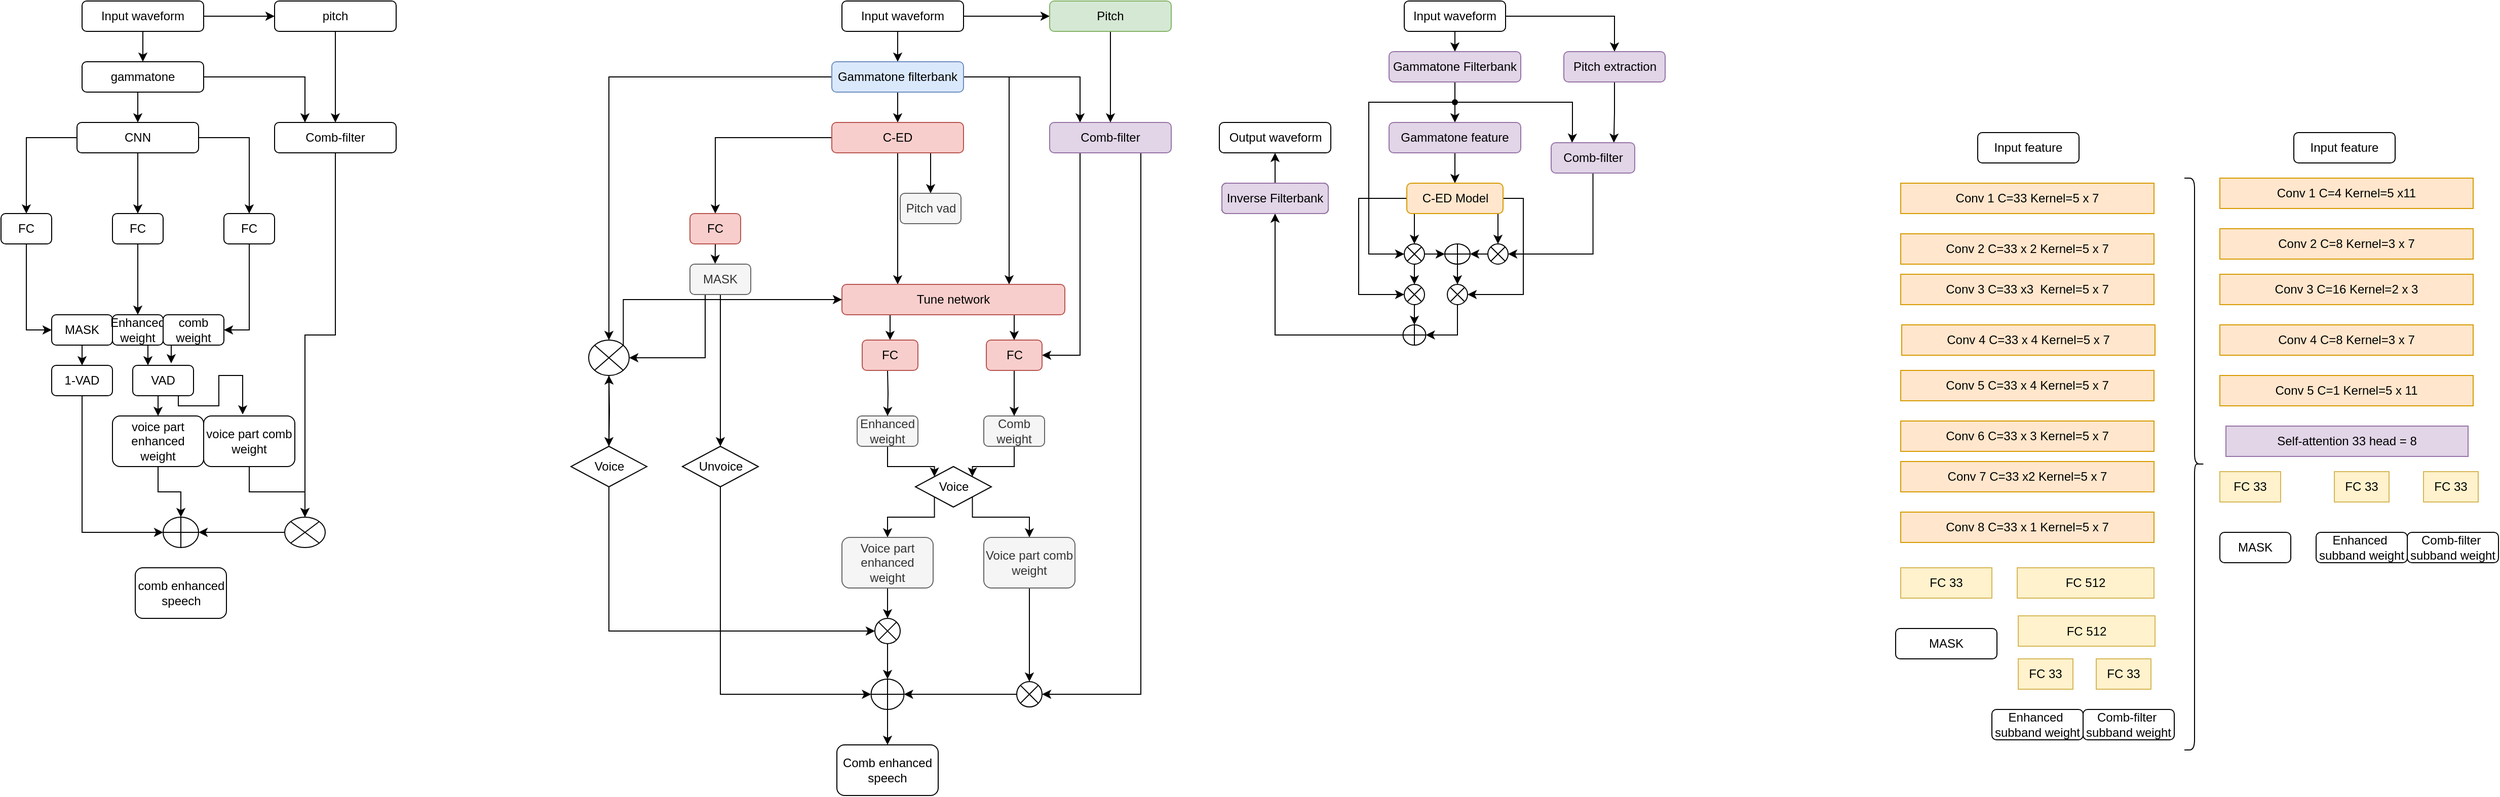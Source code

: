 <mxfile version="21.2.9" type="github">
  <diagram name="第 1 页" id="YcZ9tNFfG13hEdCVb2yW">
    <mxGraphModel dx="818" dy="453" grid="1" gridSize="10" guides="1" tooltips="1" connect="1" arrows="1" fold="1" page="1" pageScale="1" pageWidth="827" pageHeight="1169" math="0" shadow="0">
      <root>
        <mxCell id="0" />
        <mxCell id="1" parent="0" />
        <mxCell id="FWSWAdMn078WY9diQnAr-37" style="edgeStyle=orthogonalEdgeStyle;rounded=0;orthogonalLoop=1;jettySize=auto;html=1;exitX=1;exitY=0.5;exitDx=0;exitDy=0;entryX=0;entryY=0.5;entryDx=0;entryDy=0;" parent="1" source="FWSWAdMn078WY9diQnAr-39" target="FWSWAdMn078WY9diQnAr-50" edge="1">
          <mxGeometry relative="1" as="geometry" />
        </mxCell>
        <mxCell id="FWSWAdMn078WY9diQnAr-38" style="edgeStyle=orthogonalEdgeStyle;rounded=0;orthogonalLoop=1;jettySize=auto;html=1;exitX=0.5;exitY=1;exitDx=0;exitDy=0;entryX=0.5;entryY=0;entryDx=0;entryDy=0;" parent="1" source="FWSWAdMn078WY9diQnAr-39" target="FWSWAdMn078WY9diQnAr-42" edge="1">
          <mxGeometry relative="1" as="geometry" />
        </mxCell>
        <mxCell id="FWSWAdMn078WY9diQnAr-39" value="Input waveform" style="rounded=1;whiteSpace=wrap;html=1;" parent="1" vertex="1">
          <mxGeometry x="250" y="50" width="120" height="30" as="geometry" />
        </mxCell>
        <mxCell id="FWSWAdMn078WY9diQnAr-40" style="edgeStyle=orthogonalEdgeStyle;rounded=0;orthogonalLoop=1;jettySize=auto;html=1;exitX=1;exitY=0.5;exitDx=0;exitDy=0;entryX=0.25;entryY=0;entryDx=0;entryDy=0;" parent="1" source="FWSWAdMn078WY9diQnAr-42" target="FWSWAdMn078WY9diQnAr-48" edge="1">
          <mxGeometry relative="1" as="geometry" />
        </mxCell>
        <mxCell id="FWSWAdMn078WY9diQnAr-41" style="edgeStyle=orthogonalEdgeStyle;rounded=0;orthogonalLoop=1;jettySize=auto;html=1;exitX=0.5;exitY=1;exitDx=0;exitDy=0;entryX=0.5;entryY=0;entryDx=0;entryDy=0;" parent="1" source="FWSWAdMn078WY9diQnAr-42" target="FWSWAdMn078WY9diQnAr-46" edge="1">
          <mxGeometry relative="1" as="geometry" />
        </mxCell>
        <mxCell id="FWSWAdMn078WY9diQnAr-42" value="gammatone" style="rounded=1;whiteSpace=wrap;html=1;" parent="1" vertex="1">
          <mxGeometry x="250" y="110" width="120" height="30" as="geometry" />
        </mxCell>
        <mxCell id="FWSWAdMn078WY9diQnAr-45" style="edgeStyle=orthogonalEdgeStyle;rounded=0;orthogonalLoop=1;jettySize=auto;html=1;exitX=0;exitY=0.5;exitDx=0;exitDy=0;" parent="1" source="FWSWAdMn078WY9diQnAr-46" target="FWSWAdMn078WY9diQnAr-70" edge="1">
          <mxGeometry relative="1" as="geometry" />
        </mxCell>
        <mxCell id="FWSWAdMn078WY9diQnAr-74" style="edgeStyle=orthogonalEdgeStyle;rounded=0;orthogonalLoop=1;jettySize=auto;html=1;exitX=0.5;exitY=1;exitDx=0;exitDy=0;entryX=0.5;entryY=0;entryDx=0;entryDy=0;" parent="1" source="FWSWAdMn078WY9diQnAr-46" target="FWSWAdMn078WY9diQnAr-73" edge="1">
          <mxGeometry relative="1" as="geometry" />
        </mxCell>
        <mxCell id="FWSWAdMn078WY9diQnAr-76" style="edgeStyle=orthogonalEdgeStyle;rounded=0;orthogonalLoop=1;jettySize=auto;html=1;exitX=1;exitY=0.5;exitDx=0;exitDy=0;entryX=0.5;entryY=0;entryDx=0;entryDy=0;" parent="1" source="FWSWAdMn078WY9diQnAr-46" target="FWSWAdMn078WY9diQnAr-72" edge="1">
          <mxGeometry relative="1" as="geometry" />
        </mxCell>
        <mxCell id="FWSWAdMn078WY9diQnAr-46" value="CNN" style="rounded=1;whiteSpace=wrap;html=1;" parent="1" vertex="1">
          <mxGeometry x="245" y="170" width="120" height="30" as="geometry" />
        </mxCell>
        <mxCell id="FWSWAdMn078WY9diQnAr-47" style="edgeStyle=orthogonalEdgeStyle;rounded=0;orthogonalLoop=1;jettySize=auto;html=1;exitX=0.5;exitY=1;exitDx=0;exitDy=0;entryX=0.5;entryY=0;entryDx=0;entryDy=0;entryPerimeter=0;" parent="1" source="FWSWAdMn078WY9diQnAr-48" target="FWSWAdMn078WY9diQnAr-69" edge="1">
          <mxGeometry relative="1" as="geometry">
            <mxPoint x="470" y="290" as="targetPoint" />
          </mxGeometry>
        </mxCell>
        <mxCell id="FWSWAdMn078WY9diQnAr-48" value="Comb-filter" style="rounded=1;whiteSpace=wrap;html=1;" parent="1" vertex="1">
          <mxGeometry x="440" y="170" width="120" height="30" as="geometry" />
        </mxCell>
        <mxCell id="FWSWAdMn078WY9diQnAr-49" style="edgeStyle=orthogonalEdgeStyle;rounded=0;orthogonalLoop=1;jettySize=auto;html=1;exitX=0.5;exitY=1;exitDx=0;exitDy=0;entryX=0.5;entryY=0;entryDx=0;entryDy=0;" parent="1" source="FWSWAdMn078WY9diQnAr-50" target="FWSWAdMn078WY9diQnAr-48" edge="1">
          <mxGeometry relative="1" as="geometry" />
        </mxCell>
        <mxCell id="FWSWAdMn078WY9diQnAr-50" value="pitch" style="rounded=1;whiteSpace=wrap;html=1;" parent="1" vertex="1">
          <mxGeometry x="440" y="50" width="120" height="30" as="geometry" />
        </mxCell>
        <mxCell id="FWSWAdMn078WY9diQnAr-51" style="edgeStyle=orthogonalEdgeStyle;rounded=0;orthogonalLoop=1;jettySize=auto;html=1;exitX=0.5;exitY=1;exitDx=0;exitDy=0;entryX=0.5;entryY=0;entryDx=0;entryDy=0;" parent="1" source="FWSWAdMn078WY9diQnAr-52" target="FWSWAdMn078WY9diQnAr-65" edge="1">
          <mxGeometry relative="1" as="geometry" />
        </mxCell>
        <mxCell id="FWSWAdMn078WY9diQnAr-52" value="MASK" style="rounded=1;whiteSpace=wrap;html=1;" parent="1" vertex="1">
          <mxGeometry x="220" y="360" width="60" height="30" as="geometry" />
        </mxCell>
        <mxCell id="FWSWAdMn078WY9diQnAr-53" style="edgeStyle=orthogonalEdgeStyle;rounded=0;orthogonalLoop=1;jettySize=auto;html=1;exitX=0.5;exitY=1;exitDx=0;exitDy=0;entryX=0.25;entryY=0;entryDx=0;entryDy=0;" parent="1" source="FWSWAdMn078WY9diQnAr-54" target="FWSWAdMn078WY9diQnAr-59" edge="1">
          <mxGeometry relative="1" as="geometry" />
        </mxCell>
        <mxCell id="FWSWAdMn078WY9diQnAr-54" value="Enhanced weight" style="rounded=1;whiteSpace=wrap;html=1;" parent="1" vertex="1">
          <mxGeometry x="280" y="360" width="50" height="30" as="geometry" />
        </mxCell>
        <mxCell id="FWSWAdMn078WY9diQnAr-55" style="edgeStyle=orthogonalEdgeStyle;rounded=0;orthogonalLoop=1;jettySize=auto;html=1;exitX=0.5;exitY=1;exitDx=0;exitDy=0;entryX=0.633;entryY=-0.067;entryDx=0;entryDy=0;entryPerimeter=0;" parent="1" source="FWSWAdMn078WY9diQnAr-56" target="FWSWAdMn078WY9diQnAr-59" edge="1">
          <mxGeometry relative="1" as="geometry" />
        </mxCell>
        <mxCell id="FWSWAdMn078WY9diQnAr-56" value="comb weight" style="rounded=1;whiteSpace=wrap;html=1;" parent="1" vertex="1">
          <mxGeometry x="330" y="360" width="60" height="30" as="geometry" />
        </mxCell>
        <mxCell id="FWSWAdMn078WY9diQnAr-57" style="edgeStyle=orthogonalEdgeStyle;rounded=0;orthogonalLoop=1;jettySize=auto;html=1;exitX=0.25;exitY=1;exitDx=0;exitDy=0;entryX=0.5;entryY=0;entryDx=0;entryDy=0;" parent="1" source="FWSWAdMn078WY9diQnAr-59" target="FWSWAdMn078WY9diQnAr-61" edge="1">
          <mxGeometry relative="1" as="geometry" />
        </mxCell>
        <mxCell id="FWSWAdMn078WY9diQnAr-58" style="edgeStyle=orthogonalEdgeStyle;rounded=0;orthogonalLoop=1;jettySize=auto;html=1;exitX=0.75;exitY=1;exitDx=0;exitDy=0;entryX=0.428;entryY=-0.03;entryDx=0;entryDy=0;entryPerimeter=0;" parent="1" source="FWSWAdMn078WY9diQnAr-59" target="FWSWAdMn078WY9diQnAr-63" edge="1">
          <mxGeometry relative="1" as="geometry">
            <mxPoint x="410" y="420" as="targetPoint" />
            <Array as="points">
              <mxPoint x="345" y="450" />
              <mxPoint x="385" y="450" />
              <mxPoint x="385" y="420" />
              <mxPoint x="409" y="420" />
            </Array>
          </mxGeometry>
        </mxCell>
        <mxCell id="FWSWAdMn078WY9diQnAr-59" value="VAD" style="rounded=1;whiteSpace=wrap;html=1;" parent="1" vertex="1">
          <mxGeometry x="300" y="410" width="60" height="30" as="geometry" />
        </mxCell>
        <mxCell id="FWSWAdMn078WY9diQnAr-60" style="edgeStyle=orthogonalEdgeStyle;rounded=0;orthogonalLoop=1;jettySize=auto;html=1;exitX=0.5;exitY=1;exitDx=0;exitDy=0;entryX=0.5;entryY=0;entryDx=0;entryDy=0;entryPerimeter=0;" parent="1" source="FWSWAdMn078WY9diQnAr-61" target="FWSWAdMn078WY9diQnAr-66" edge="1">
          <mxGeometry relative="1" as="geometry" />
        </mxCell>
        <mxCell id="FWSWAdMn078WY9diQnAr-61" value="voice part enhanced weight" style="rounded=1;whiteSpace=wrap;html=1;" parent="1" vertex="1">
          <mxGeometry x="280" y="460" width="90" height="50" as="geometry" />
        </mxCell>
        <mxCell id="FWSWAdMn078WY9diQnAr-62" style="edgeStyle=orthogonalEdgeStyle;rounded=0;orthogonalLoop=1;jettySize=auto;html=1;entryX=0.5;entryY=0;entryDx=0;entryDy=0;entryPerimeter=0;" parent="1" source="FWSWAdMn078WY9diQnAr-63" target="FWSWAdMn078WY9diQnAr-69" edge="1">
          <mxGeometry relative="1" as="geometry" />
        </mxCell>
        <mxCell id="FWSWAdMn078WY9diQnAr-63" value="voice part comb weight" style="rounded=1;whiteSpace=wrap;html=1;" parent="1" vertex="1">
          <mxGeometry x="370" y="460" width="90" height="50" as="geometry" />
        </mxCell>
        <mxCell id="FWSWAdMn078WY9diQnAr-64" style="edgeStyle=orthogonalEdgeStyle;rounded=0;orthogonalLoop=1;jettySize=auto;html=1;exitX=0.5;exitY=1;exitDx=0;exitDy=0;entryX=0;entryY=0.5;entryDx=0;entryDy=0;entryPerimeter=0;" parent="1" source="FWSWAdMn078WY9diQnAr-65" target="FWSWAdMn078WY9diQnAr-66" edge="1">
          <mxGeometry relative="1" as="geometry" />
        </mxCell>
        <mxCell id="FWSWAdMn078WY9diQnAr-65" value="1-VAD" style="rounded=1;whiteSpace=wrap;html=1;" parent="1" vertex="1">
          <mxGeometry x="220" y="410" width="60" height="30" as="geometry" />
        </mxCell>
        <mxCell id="FWSWAdMn078WY9diQnAr-66" value="" style="verticalLabelPosition=bottom;verticalAlign=top;html=1;shape=mxgraph.flowchart.summing_function;" parent="1" vertex="1">
          <mxGeometry x="330" y="560" width="35" height="30" as="geometry" />
        </mxCell>
        <mxCell id="FWSWAdMn078WY9diQnAr-67" value="comb enhanced speech" style="rounded=1;whiteSpace=wrap;html=1;" parent="1" vertex="1">
          <mxGeometry x="302.5" y="610" width="90" height="50" as="geometry" />
        </mxCell>
        <mxCell id="FWSWAdMn078WY9diQnAr-68" style="edgeStyle=orthogonalEdgeStyle;rounded=0;orthogonalLoop=1;jettySize=auto;html=1;exitX=0;exitY=0.5;exitDx=0;exitDy=0;exitPerimeter=0;entryX=1;entryY=0.5;entryDx=0;entryDy=0;entryPerimeter=0;" parent="1" source="FWSWAdMn078WY9diQnAr-69" target="FWSWAdMn078WY9diQnAr-66" edge="1">
          <mxGeometry relative="1" as="geometry" />
        </mxCell>
        <mxCell id="FWSWAdMn078WY9diQnAr-69" value="" style="verticalLabelPosition=bottom;verticalAlign=top;html=1;shape=mxgraph.flowchart.or;" parent="1" vertex="1">
          <mxGeometry x="450" y="560" width="40" height="30" as="geometry" />
        </mxCell>
        <mxCell id="FWSWAdMn078WY9diQnAr-71" style="edgeStyle=orthogonalEdgeStyle;rounded=0;orthogonalLoop=1;jettySize=auto;html=1;exitX=0.5;exitY=1;exitDx=0;exitDy=0;entryX=0;entryY=0.5;entryDx=0;entryDy=0;" parent="1" source="FWSWAdMn078WY9diQnAr-70" target="FWSWAdMn078WY9diQnAr-52" edge="1">
          <mxGeometry relative="1" as="geometry" />
        </mxCell>
        <mxCell id="FWSWAdMn078WY9diQnAr-70" value="FC" style="rounded=1;whiteSpace=wrap;html=1;" parent="1" vertex="1">
          <mxGeometry x="170" y="260" width="50" height="30" as="geometry" />
        </mxCell>
        <mxCell id="FWSWAdMn078WY9diQnAr-77" style="edgeStyle=orthogonalEdgeStyle;rounded=0;orthogonalLoop=1;jettySize=auto;html=1;exitX=0.5;exitY=1;exitDx=0;exitDy=0;entryX=1;entryY=0.5;entryDx=0;entryDy=0;" parent="1" source="FWSWAdMn078WY9diQnAr-72" target="FWSWAdMn078WY9diQnAr-56" edge="1">
          <mxGeometry relative="1" as="geometry" />
        </mxCell>
        <mxCell id="FWSWAdMn078WY9diQnAr-72" value="FC" style="rounded=1;whiteSpace=wrap;html=1;" parent="1" vertex="1">
          <mxGeometry x="390" y="260" width="50" height="30" as="geometry" />
        </mxCell>
        <mxCell id="FWSWAdMn078WY9diQnAr-75" style="edgeStyle=orthogonalEdgeStyle;rounded=0;orthogonalLoop=1;jettySize=auto;html=1;exitX=0.5;exitY=1;exitDx=0;exitDy=0;entryX=0.5;entryY=0;entryDx=0;entryDy=0;" parent="1" source="FWSWAdMn078WY9diQnAr-73" target="FWSWAdMn078WY9diQnAr-54" edge="1">
          <mxGeometry relative="1" as="geometry" />
        </mxCell>
        <mxCell id="FWSWAdMn078WY9diQnAr-73" value="FC" style="rounded=1;whiteSpace=wrap;html=1;" parent="1" vertex="1">
          <mxGeometry x="280" y="260" width="50" height="30" as="geometry" />
        </mxCell>
        <mxCell id="FWSWAdMn078WY9diQnAr-78" style="edgeStyle=orthogonalEdgeStyle;rounded=0;orthogonalLoop=1;jettySize=auto;html=1;entryX=0;entryY=0.5;entryDx=0;entryDy=0;" parent="1" source="FWSWAdMn078WY9diQnAr-80" target="FWSWAdMn078WY9diQnAr-91" edge="1">
          <mxGeometry relative="1" as="geometry">
            <mxPoint x="1130" y="65" as="sourcePoint" />
          </mxGeometry>
        </mxCell>
        <mxCell id="FWSWAdMn078WY9diQnAr-79" style="edgeStyle=orthogonalEdgeStyle;rounded=0;orthogonalLoop=1;jettySize=auto;html=1;exitX=0.5;exitY=1;exitDx=0;exitDy=0;entryX=0.5;entryY=0;entryDx=0;entryDy=0;" parent="1" source="FWSWAdMn078WY9diQnAr-80" target="FWSWAdMn078WY9diQnAr-83" edge="1">
          <mxGeometry relative="1" as="geometry" />
        </mxCell>
        <mxCell id="FWSWAdMn078WY9diQnAr-80" value="Input waveform" style="rounded=1;whiteSpace=wrap;html=1;" parent="1" vertex="1">
          <mxGeometry x="1000" y="50" width="120" height="30" as="geometry" />
        </mxCell>
        <mxCell id="FWSWAdMn078WY9diQnAr-81" style="edgeStyle=orthogonalEdgeStyle;rounded=0;orthogonalLoop=1;jettySize=auto;html=1;exitX=1;exitY=0.5;exitDx=0;exitDy=0;entryX=0.25;entryY=0;entryDx=0;entryDy=0;" parent="1" source="FWSWAdMn078WY9diQnAr-83" target="FWSWAdMn078WY9diQnAr-89" edge="1">
          <mxGeometry relative="1" as="geometry">
            <mxPoint x="1130" y="125" as="sourcePoint" />
          </mxGeometry>
        </mxCell>
        <mxCell id="FWSWAdMn078WY9diQnAr-82" style="edgeStyle=orthogonalEdgeStyle;rounded=0;orthogonalLoop=1;jettySize=auto;html=1;exitX=0.5;exitY=1;exitDx=0;exitDy=0;entryX=0.5;entryY=0;entryDx=0;entryDy=0;" parent="1" source="FWSWAdMn078WY9diQnAr-83" target="FWSWAdMn078WY9diQnAr-87" edge="1">
          <mxGeometry relative="1" as="geometry" />
        </mxCell>
        <mxCell id="FWSWAdMn078WY9diQnAr-121" style="edgeStyle=orthogonalEdgeStyle;rounded=0;orthogonalLoop=1;jettySize=auto;html=1;exitX=0;exitY=0.5;exitDx=0;exitDy=0;" parent="1" source="FWSWAdMn078WY9diQnAr-83" target="FWSWAdMn078WY9diQnAr-122" edge="1">
          <mxGeometry relative="1" as="geometry">
            <mxPoint x="770" y="380" as="targetPoint" />
            <mxPoint x="940" y="125.0" as="sourcePoint" />
          </mxGeometry>
        </mxCell>
        <mxCell id="9F7zg2LPs_FKhJ8CgDbR-6" style="edgeStyle=orthogonalEdgeStyle;rounded=0;orthogonalLoop=1;jettySize=auto;html=1;exitX=1;exitY=0.5;exitDx=0;exitDy=0;entryX=0.75;entryY=0;entryDx=0;entryDy=0;" parent="1" source="FWSWAdMn078WY9diQnAr-83" target="FWSWAdMn078WY9diQnAr-117" edge="1">
          <mxGeometry relative="1" as="geometry" />
        </mxCell>
        <mxCell id="FWSWAdMn078WY9diQnAr-83" value="Gammatone&amp;nbsp;filterbank" style="rounded=1;whiteSpace=wrap;html=1;fillColor=#dae8fc;strokeColor=#6c8ebf;" parent="1" vertex="1">
          <mxGeometry x="990" y="110" width="130" height="30" as="geometry" />
        </mxCell>
        <mxCell id="FWSWAdMn078WY9diQnAr-84" style="edgeStyle=orthogonalEdgeStyle;rounded=0;orthogonalLoop=1;jettySize=auto;html=1;exitX=0;exitY=0.5;exitDx=0;exitDy=0;" parent="1" source="FWSWAdMn078WY9diQnAr-87" target="FWSWAdMn078WY9diQnAr-112" edge="1">
          <mxGeometry relative="1" as="geometry">
            <mxPoint x="940" y="185.0" as="sourcePoint" />
          </mxGeometry>
        </mxCell>
        <mxCell id="9F7zg2LPs_FKhJ8CgDbR-5" style="edgeStyle=orthogonalEdgeStyle;rounded=0;orthogonalLoop=1;jettySize=auto;html=1;exitX=0.5;exitY=1;exitDx=0;exitDy=0;entryX=0.25;entryY=0;entryDx=0;entryDy=0;" parent="1" source="FWSWAdMn078WY9diQnAr-87" target="FWSWAdMn078WY9diQnAr-117" edge="1">
          <mxGeometry relative="1" as="geometry" />
        </mxCell>
        <mxCell id="UX29P3oKj1OE5sTIJp3y-14" style="edgeStyle=orthogonalEdgeStyle;rounded=0;orthogonalLoop=1;jettySize=auto;html=1;exitX=0.75;exitY=1;exitDx=0;exitDy=0;entryX=0.5;entryY=0;entryDx=0;entryDy=0;" parent="1" source="FWSWAdMn078WY9diQnAr-87" target="UX29P3oKj1OE5sTIJp3y-13" edge="1">
          <mxGeometry relative="1" as="geometry" />
        </mxCell>
        <mxCell id="FWSWAdMn078WY9diQnAr-87" value="C-ED" style="rounded=1;whiteSpace=wrap;html=1;fillColor=#f8cecc;strokeColor=#b85450;" parent="1" vertex="1">
          <mxGeometry x="990" y="170" width="130" height="30" as="geometry" />
        </mxCell>
        <mxCell id="FWSWAdMn078WY9diQnAr-125" style="edgeStyle=orthogonalEdgeStyle;rounded=0;orthogonalLoop=1;jettySize=auto;html=1;exitX=0.25;exitY=1;exitDx=0;exitDy=0;entryX=1;entryY=0.5;entryDx=0;entryDy=0;" parent="1" source="FWSWAdMn078WY9diQnAr-89" target="FWSWAdMn078WY9diQnAr-114" edge="1">
          <mxGeometry relative="1" as="geometry">
            <mxPoint x="1215" y="345" as="targetPoint" />
          </mxGeometry>
        </mxCell>
        <mxCell id="Yx6_UzZLDP-AOb3_DWJ8-1" style="edgeStyle=orthogonalEdgeStyle;rounded=0;orthogonalLoop=1;jettySize=auto;html=1;exitX=0.75;exitY=1;exitDx=0;exitDy=0;entryX=1;entryY=0.5;entryDx=0;entryDy=0;entryPerimeter=0;" parent="1" source="FWSWAdMn078WY9diQnAr-89" target="FWSWAdMn078WY9diQnAr-110" edge="1">
          <mxGeometry relative="1" as="geometry" />
        </mxCell>
        <mxCell id="FWSWAdMn078WY9diQnAr-89" value="Comb-filter" style="rounded=1;whiteSpace=wrap;html=1;fillColor=#e1d5e7;strokeColor=#9673a6;" parent="1" vertex="1">
          <mxGeometry x="1205" y="170" width="120" height="30" as="geometry" />
        </mxCell>
        <mxCell id="FWSWAdMn078WY9diQnAr-90" style="edgeStyle=orthogonalEdgeStyle;rounded=0;orthogonalLoop=1;jettySize=auto;html=1;exitX=0.5;exitY=1;exitDx=0;exitDy=0;entryX=0.5;entryY=0;entryDx=0;entryDy=0;" parent="1" source="FWSWAdMn078WY9diQnAr-91" target="FWSWAdMn078WY9diQnAr-89" edge="1">
          <mxGeometry relative="1" as="geometry" />
        </mxCell>
        <mxCell id="FWSWAdMn078WY9diQnAr-91" value="Pitch" style="rounded=1;whiteSpace=wrap;html=1;fillColor=#d5e8d4;strokeColor=#82b366;" parent="1" vertex="1">
          <mxGeometry x="1205" y="50" width="120" height="30" as="geometry" />
        </mxCell>
        <mxCell id="FWSWAdMn078WY9diQnAr-92" style="edgeStyle=orthogonalEdgeStyle;rounded=0;orthogonalLoop=1;jettySize=auto;html=1;exitX=0.5;exitY=1;exitDx=0;exitDy=0;" parent="1" source="FWSWAdMn078WY9diQnAr-93" edge="1">
          <mxGeometry relative="1" as="geometry">
            <mxPoint x="880" y="490" as="targetPoint" />
          </mxGeometry>
        </mxCell>
        <mxCell id="o0JZrMMf9igl_m0MzqBj-6" style="edgeStyle=orthogonalEdgeStyle;rounded=0;orthogonalLoop=1;jettySize=auto;html=1;exitX=0.25;exitY=1;exitDx=0;exitDy=0;entryX=1;entryY=0.5;entryDx=0;entryDy=0;entryPerimeter=0;" parent="1" source="FWSWAdMn078WY9diQnAr-93" target="FWSWAdMn078WY9diQnAr-122" edge="1">
          <mxGeometry relative="1" as="geometry" />
        </mxCell>
        <mxCell id="FWSWAdMn078WY9diQnAr-93" value="MASK" style="rounded=1;whiteSpace=wrap;html=1;fillColor=#f5f5f5;fontColor=#333333;strokeColor=#666666;" parent="1" vertex="1">
          <mxGeometry x="850" y="310" width="60" height="30" as="geometry" />
        </mxCell>
        <mxCell id="9F7zg2LPs_FKhJ8CgDbR-1" style="edgeStyle=orthogonalEdgeStyle;rounded=0;orthogonalLoop=1;jettySize=auto;html=1;exitX=0.5;exitY=1;exitDx=0;exitDy=0;entryX=0;entryY=0;entryDx=0;entryDy=0;" parent="1" source="FWSWAdMn078WY9diQnAr-95" target="jqPFj8a1eyETLGTox8s4-5" edge="1">
          <mxGeometry relative="1" as="geometry">
            <mxPoint x="1080.0" y="525" as="targetPoint" />
          </mxGeometry>
        </mxCell>
        <mxCell id="FWSWAdMn078WY9diQnAr-95" value="Enhanced weight" style="rounded=1;whiteSpace=wrap;html=1;fillColor=#f5f5f5;fontColor=#333333;strokeColor=#666666;" parent="1" vertex="1">
          <mxGeometry x="1015" y="460" width="60" height="30" as="geometry" />
        </mxCell>
        <mxCell id="9F7zg2LPs_FKhJ8CgDbR-2" style="edgeStyle=orthogonalEdgeStyle;rounded=0;orthogonalLoop=1;jettySize=auto;html=1;exitX=0.5;exitY=1;exitDx=0;exitDy=0;entryX=1;entryY=0;entryDx=0;entryDy=0;" parent="1" source="FWSWAdMn078WY9diQnAr-97" target="jqPFj8a1eyETLGTox8s4-5" edge="1">
          <mxGeometry relative="1" as="geometry">
            <mxPoint x="1140" y="525" as="targetPoint" />
          </mxGeometry>
        </mxCell>
        <mxCell id="FWSWAdMn078WY9diQnAr-97" value="Comb weight" style="rounded=1;whiteSpace=wrap;html=1;fillColor=#f5f5f5;fontColor=#333333;strokeColor=#666666;" parent="1" vertex="1">
          <mxGeometry x="1140" y="460" width="60" height="30" as="geometry" />
        </mxCell>
        <mxCell id="9F7zg2LPs_FKhJ8CgDbR-3" style="edgeStyle=orthogonalEdgeStyle;rounded=0;orthogonalLoop=1;jettySize=auto;html=1;exitX=1;exitY=1;exitDx=0;exitDy=0;entryX=0.5;entryY=0;entryDx=0;entryDy=0;" parent="1" source="jqPFj8a1eyETLGTox8s4-5" target="FWSWAdMn078WY9diQnAr-104" edge="1">
          <mxGeometry relative="1" as="geometry">
            <mxPoint x="1125" y="540" as="sourcePoint" />
            <Array as="points">
              <mxPoint x="1129" y="560" />
              <mxPoint x="1185" y="560" />
            </Array>
          </mxGeometry>
        </mxCell>
        <mxCell id="9F7zg2LPs_FKhJ8CgDbR-4" style="edgeStyle=orthogonalEdgeStyle;rounded=0;orthogonalLoop=1;jettySize=auto;html=1;exitX=0;exitY=1;exitDx=0;exitDy=0;entryX=0.5;entryY=0;entryDx=0;entryDy=0;" parent="1" source="jqPFj8a1eyETLGTox8s4-5" target="FWSWAdMn078WY9diQnAr-102" edge="1">
          <mxGeometry relative="1" as="geometry">
            <mxPoint x="1095" y="540" as="sourcePoint" />
            <Array as="points">
              <mxPoint x="1091" y="560" />
              <mxPoint x="1045" y="560" />
            </Array>
          </mxGeometry>
        </mxCell>
        <mxCell id="UX29P3oKj1OE5sTIJp3y-6" style="edgeStyle=orthogonalEdgeStyle;rounded=0;orthogonalLoop=1;jettySize=auto;html=1;exitX=0.5;exitY=1;exitDx=0;exitDy=0;entryX=0.5;entryY=0;entryDx=0;entryDy=0;entryPerimeter=0;" parent="1" source="FWSWAdMn078WY9diQnAr-102" target="UX29P3oKj1OE5sTIJp3y-1" edge="1">
          <mxGeometry relative="1" as="geometry" />
        </mxCell>
        <mxCell id="FWSWAdMn078WY9diQnAr-102" value="Voice part enhanced weight" style="rounded=1;whiteSpace=wrap;html=1;fillColor=#f5f5f5;fontColor=#333333;strokeColor=#666666;" parent="1" vertex="1">
          <mxGeometry x="1000" y="580" width="90" height="50" as="geometry" />
        </mxCell>
        <mxCell id="FWSWAdMn078WY9diQnAr-103" style="edgeStyle=orthogonalEdgeStyle;rounded=0;orthogonalLoop=1;jettySize=auto;html=1;entryX=0.5;entryY=0;entryDx=0;entryDy=0;entryPerimeter=0;" parent="1" source="FWSWAdMn078WY9diQnAr-104" target="FWSWAdMn078WY9diQnAr-110" edge="1">
          <mxGeometry relative="1" as="geometry" />
        </mxCell>
        <mxCell id="FWSWAdMn078WY9diQnAr-104" value="Voice part comb weight" style="rounded=1;whiteSpace=wrap;html=1;fillColor=#f5f5f5;fontColor=#333333;strokeColor=#666666;" parent="1" vertex="1">
          <mxGeometry x="1140" y="580" width="90" height="50" as="geometry" />
        </mxCell>
        <mxCell id="FWSWAdMn078WY9diQnAr-105" style="edgeStyle=orthogonalEdgeStyle;rounded=0;orthogonalLoop=1;jettySize=auto;html=1;exitX=0.5;exitY=1;exitDx=0;exitDy=0;entryX=0;entryY=0.5;entryDx=0;entryDy=0;entryPerimeter=0;" parent="1" source="jqPFj8a1eyETLGTox8s4-4" target="FWSWAdMn078WY9diQnAr-107" edge="1">
          <mxGeometry relative="1" as="geometry">
            <mxPoint x="880" y="520" as="sourcePoint" />
          </mxGeometry>
        </mxCell>
        <mxCell id="UX29P3oKj1OE5sTIJp3y-9" style="edgeStyle=orthogonalEdgeStyle;rounded=0;orthogonalLoop=1;jettySize=auto;html=1;exitX=0.5;exitY=1;exitDx=0;exitDy=0;exitPerimeter=0;entryX=0.5;entryY=0;entryDx=0;entryDy=0;" parent="1" source="FWSWAdMn078WY9diQnAr-107" target="FWSWAdMn078WY9diQnAr-108" edge="1">
          <mxGeometry relative="1" as="geometry" />
        </mxCell>
        <mxCell id="FWSWAdMn078WY9diQnAr-107" value="" style="verticalLabelPosition=bottom;verticalAlign=top;html=1;shape=mxgraph.flowchart.summing_function;" parent="1" vertex="1">
          <mxGeometry x="1028.75" y="720" width="32.5" height="30" as="geometry" />
        </mxCell>
        <mxCell id="FWSWAdMn078WY9diQnAr-108" value="Comb enhanced speech" style="rounded=1;whiteSpace=wrap;html=1;" parent="1" vertex="1">
          <mxGeometry x="995" y="785" width="100" height="50" as="geometry" />
        </mxCell>
        <mxCell id="FWSWAdMn078WY9diQnAr-109" style="edgeStyle=orthogonalEdgeStyle;rounded=0;orthogonalLoop=1;jettySize=auto;html=1;exitX=0;exitY=0.5;exitDx=0;exitDy=0;exitPerimeter=0;entryX=1;entryY=0.5;entryDx=0;entryDy=0;entryPerimeter=0;" parent="1" source="FWSWAdMn078WY9diQnAr-110" target="FWSWAdMn078WY9diQnAr-107" edge="1">
          <mxGeometry relative="1" as="geometry" />
        </mxCell>
        <mxCell id="FWSWAdMn078WY9diQnAr-110" value="" style="verticalLabelPosition=bottom;verticalAlign=top;html=1;shape=mxgraph.flowchart.or;" parent="1" vertex="1">
          <mxGeometry x="1172.5" y="722.5" width="25" height="25" as="geometry" />
        </mxCell>
        <mxCell id="o0JZrMMf9igl_m0MzqBj-5" style="edgeStyle=orthogonalEdgeStyle;rounded=0;orthogonalLoop=1;jettySize=auto;html=1;exitX=0.5;exitY=1;exitDx=0;exitDy=0;entryX=0.414;entryY=-0.011;entryDx=0;entryDy=0;entryPerimeter=0;" parent="1" source="FWSWAdMn078WY9diQnAr-112" target="FWSWAdMn078WY9diQnAr-93" edge="1">
          <mxGeometry relative="1" as="geometry" />
        </mxCell>
        <mxCell id="FWSWAdMn078WY9diQnAr-112" value="FC" style="rounded=1;whiteSpace=wrap;html=1;fillColor=#f8cecc;strokeColor=#b85450;" parent="1" vertex="1">
          <mxGeometry x="850" y="260" width="50" height="30" as="geometry" />
        </mxCell>
        <mxCell id="o0JZrMMf9igl_m0MzqBj-2" style="edgeStyle=orthogonalEdgeStyle;rounded=0;orthogonalLoop=1;jettySize=auto;html=1;exitX=0.5;exitY=1;exitDx=0;exitDy=0;" parent="1" source="FWSWAdMn078WY9diQnAr-114" target="FWSWAdMn078WY9diQnAr-97" edge="1">
          <mxGeometry relative="1" as="geometry" />
        </mxCell>
        <mxCell id="FWSWAdMn078WY9diQnAr-114" value="FC" style="rounded=1;whiteSpace=wrap;html=1;fillColor=#f8cecc;strokeColor=#b85450;" parent="1" vertex="1">
          <mxGeometry x="1142.5" y="385" width="55" height="30" as="geometry" />
        </mxCell>
        <mxCell id="FWSWAdMn078WY9diQnAr-115" style="edgeStyle=orthogonalEdgeStyle;rounded=0;orthogonalLoop=1;jettySize=auto;html=1;exitX=0.5;exitY=1;exitDx=0;exitDy=0;entryX=0.5;entryY=0;entryDx=0;entryDy=0;" parent="1" target="FWSWAdMn078WY9diQnAr-95" edge="1">
          <mxGeometry relative="1" as="geometry">
            <mxPoint x="1045" y="415" as="sourcePoint" />
          </mxGeometry>
        </mxCell>
        <mxCell id="Yx6_UzZLDP-AOb3_DWJ8-3" style="edgeStyle=orthogonalEdgeStyle;rounded=0;orthogonalLoop=1;jettySize=auto;html=1;exitX=0.75;exitY=1;exitDx=0;exitDy=0;entryX=0.5;entryY=0;entryDx=0;entryDy=0;" parent="1" source="FWSWAdMn078WY9diQnAr-117" target="FWSWAdMn078WY9diQnAr-114" edge="1">
          <mxGeometry relative="1" as="geometry" />
        </mxCell>
        <mxCell id="Yx6_UzZLDP-AOb3_DWJ8-4" style="edgeStyle=orthogonalEdgeStyle;rounded=0;orthogonalLoop=1;jettySize=auto;html=1;exitX=0.25;exitY=1;exitDx=0;exitDy=0;entryX=0.5;entryY=0;entryDx=0;entryDy=0;" parent="1" source="FWSWAdMn078WY9diQnAr-117" target="Yx6_UzZLDP-AOb3_DWJ8-5" edge="1">
          <mxGeometry relative="1" as="geometry">
            <mxPoint x="1045" y="385" as="targetPoint" />
          </mxGeometry>
        </mxCell>
        <mxCell id="FWSWAdMn078WY9diQnAr-117" value="Tune&amp;nbsp;network" style="rounded=1;whiteSpace=wrap;html=1;fillColor=#f8cecc;strokeColor=#b85450;" parent="1" vertex="1">
          <mxGeometry x="1000" y="330" width="220" height="30" as="geometry" />
        </mxCell>
        <mxCell id="FWSWAdMn078WY9diQnAr-124" style="edgeStyle=orthogonalEdgeStyle;rounded=0;orthogonalLoop=1;jettySize=auto;html=1;exitX=0.855;exitY=0.145;exitDx=0;exitDy=0;exitPerimeter=0;entryX=0;entryY=0.5;entryDx=0;entryDy=0;" parent="1" source="FWSWAdMn078WY9diQnAr-122" target="FWSWAdMn078WY9diQnAr-117" edge="1">
          <mxGeometry relative="1" as="geometry">
            <Array as="points">
              <mxPoint x="784" y="345" />
            </Array>
            <mxPoint x="950" y="345" as="targetPoint" />
          </mxGeometry>
        </mxCell>
        <mxCell id="UX29P3oKj1OE5sTIJp3y-7" style="edgeStyle=orthogonalEdgeStyle;rounded=0;orthogonalLoop=1;jettySize=auto;html=1;exitX=0.5;exitY=1;exitDx=0;exitDy=0;entryX=0;entryY=0.5;entryDx=0;entryDy=0;entryPerimeter=0;" parent="1" source="jqPFj8a1eyETLGTox8s4-1" target="UX29P3oKj1OE5sTIJp3y-1" edge="1">
          <mxGeometry relative="1" as="geometry">
            <mxPoint x="770.333" y="450" as="targetPoint" />
            <mxPoint x="770" y="520" as="sourcePoint" />
          </mxGeometry>
        </mxCell>
        <mxCell id="UX29P3oKj1OE5sTIJp3y-12" style="edgeStyle=orthogonalEdgeStyle;rounded=0;orthogonalLoop=1;jettySize=auto;html=1;exitX=0.5;exitY=1;exitDx=0;exitDy=0;exitPerimeter=0;" parent="1" source="FWSWAdMn078WY9diQnAr-122" edge="1">
          <mxGeometry relative="1" as="geometry">
            <mxPoint x="770" y="490" as="targetPoint" />
          </mxGeometry>
        </mxCell>
        <mxCell id="FWSWAdMn078WY9diQnAr-122" value="" style="verticalLabelPosition=bottom;verticalAlign=top;html=1;shape=mxgraph.flowchart.or;" parent="1" vertex="1">
          <mxGeometry x="750" y="385" width="40" height="35" as="geometry" />
        </mxCell>
        <mxCell id="Yx6_UzZLDP-AOb3_DWJ8-5" value="FC" style="rounded=1;whiteSpace=wrap;html=1;fillColor=#f8cecc;strokeColor=#b85450;" parent="1" vertex="1">
          <mxGeometry x="1020" y="385" width="55" height="30" as="geometry" />
        </mxCell>
        <mxCell id="UX29P3oKj1OE5sTIJp3y-8" style="edgeStyle=orthogonalEdgeStyle;rounded=0;orthogonalLoop=1;jettySize=auto;html=1;exitX=0.5;exitY=1;exitDx=0;exitDy=0;exitPerimeter=0;entryX=0.5;entryY=0;entryDx=0;entryDy=0;entryPerimeter=0;" parent="1" source="UX29P3oKj1OE5sTIJp3y-1" target="FWSWAdMn078WY9diQnAr-107" edge="1">
          <mxGeometry relative="1" as="geometry" />
        </mxCell>
        <mxCell id="UX29P3oKj1OE5sTIJp3y-1" value="" style="verticalLabelPosition=bottom;verticalAlign=top;html=1;shape=mxgraph.flowchart.or;" parent="1" vertex="1">
          <mxGeometry x="1032.5" y="660" width="25" height="25" as="geometry" />
        </mxCell>
        <mxCell id="UX29P3oKj1OE5sTIJp3y-13" value="Pitch&amp;nbsp;vad" style="rounded=1;whiteSpace=wrap;html=1;fillColor=#f5f5f5;fontColor=#333333;strokeColor=#666666;" parent="1" vertex="1">
          <mxGeometry x="1057.5" y="240" width="60" height="30" as="geometry" />
        </mxCell>
        <mxCell id="jqPFj8a1eyETLGTox8s4-2" value="" style="edgeStyle=orthogonalEdgeStyle;rounded=0;orthogonalLoop=1;jettySize=auto;html=1;" parent="1" target="FWSWAdMn078WY9diQnAr-122" edge="1">
          <mxGeometry relative="1" as="geometry">
            <mxPoint x="770" y="490" as="sourcePoint" />
          </mxGeometry>
        </mxCell>
        <mxCell id="jqPFj8a1eyETLGTox8s4-1" value="Voice" style="rhombus;whiteSpace=wrap;html=1;" parent="1" vertex="1">
          <mxGeometry x="732.5" y="490" width="75" height="40" as="geometry" />
        </mxCell>
        <mxCell id="jqPFj8a1eyETLGTox8s4-4" value="Unvoice" style="rhombus;whiteSpace=wrap;html=1;" parent="1" vertex="1">
          <mxGeometry x="842.5" y="490" width="75" height="40" as="geometry" />
        </mxCell>
        <mxCell id="jqPFj8a1eyETLGTox8s4-5" value="Voice" style="rhombus;whiteSpace=wrap;html=1;" parent="1" vertex="1">
          <mxGeometry x="1072.5" y="510" width="75" height="40" as="geometry" />
        </mxCell>
        <mxCell id="d1ff9vtjmLgKBxlHFrDv-11" style="edgeStyle=orthogonalEdgeStyle;rounded=0;orthogonalLoop=1;jettySize=auto;html=1;exitX=0.5;exitY=1;exitDx=0;exitDy=0;entryX=0.5;entryY=0;entryDx=0;entryDy=0;" edge="1" parent="1" source="Z86Ds3hcCxGVPMcqKvMC-1" target="Z86Ds3hcCxGVPMcqKvMC-3">
          <mxGeometry relative="1" as="geometry" />
        </mxCell>
        <mxCell id="d1ff9vtjmLgKBxlHFrDv-66" style="edgeStyle=orthogonalEdgeStyle;rounded=0;orthogonalLoop=1;jettySize=auto;html=1;exitX=1;exitY=0.5;exitDx=0;exitDy=0;entryX=0.5;entryY=0;entryDx=0;entryDy=0;" edge="1" parent="1" source="Z86Ds3hcCxGVPMcqKvMC-1" target="Z86Ds3hcCxGVPMcqKvMC-2">
          <mxGeometry relative="1" as="geometry" />
        </mxCell>
        <mxCell id="Z86Ds3hcCxGVPMcqKvMC-1" value="Input waveform" style="rounded=1;whiteSpace=wrap;html=1;" parent="1" vertex="1">
          <mxGeometry x="1555" y="50" width="100" height="30" as="geometry" />
        </mxCell>
        <mxCell id="d1ff9vtjmLgKBxlHFrDv-22" style="edgeStyle=orthogonalEdgeStyle;rounded=0;orthogonalLoop=1;jettySize=auto;html=1;exitX=0.5;exitY=1;exitDx=0;exitDy=0;entryX=0.75;entryY=0;entryDx=0;entryDy=0;" edge="1" parent="1" source="Z86Ds3hcCxGVPMcqKvMC-2" target="Z86Ds3hcCxGVPMcqKvMC-4">
          <mxGeometry relative="1" as="geometry">
            <mxPoint x="1737.5" y="190" as="targetPoint" />
          </mxGeometry>
        </mxCell>
        <mxCell id="Z86Ds3hcCxGVPMcqKvMC-2" value="Pitch&amp;nbsp;extraction" style="rounded=1;whiteSpace=wrap;html=1;fillColor=#e1d5e7;strokeColor=#9673a6;" parent="1" vertex="1">
          <mxGeometry x="1712.5" y="100" width="100" height="30" as="geometry" />
        </mxCell>
        <mxCell id="d1ff9vtjmLgKBxlHFrDv-12" style="edgeStyle=orthogonalEdgeStyle;rounded=0;orthogonalLoop=1;jettySize=auto;html=1;exitDx=0;exitDy=0;entryX=0.5;entryY=0;entryDx=0;entryDy=0;" edge="1" parent="1" source="d1ff9vtjmLgKBxlHFrDv-44" target="d1ff9vtjmLgKBxlHFrDv-1">
          <mxGeometry relative="1" as="geometry" />
        </mxCell>
        <mxCell id="d1ff9vtjmLgKBxlHFrDv-20" style="edgeStyle=orthogonalEdgeStyle;rounded=0;orthogonalLoop=1;jettySize=auto;html=1;exitX=0.5;exitY=1;exitDx=0;exitDy=0;entryX=0;entryY=0.5;entryDx=0;entryDy=0;entryPerimeter=0;" edge="1" parent="1" source="Z86Ds3hcCxGVPMcqKvMC-3" target="d1ff9vtjmLgKBxlHFrDv-9">
          <mxGeometry relative="1" as="geometry">
            <Array as="points">
              <mxPoint x="1605" y="150" />
              <mxPoint x="1520" y="150" />
              <mxPoint x="1520" y="300" />
            </Array>
          </mxGeometry>
        </mxCell>
        <mxCell id="d1ff9vtjmLgKBxlHFrDv-21" style="edgeStyle=orthogonalEdgeStyle;rounded=0;orthogonalLoop=1;jettySize=auto;html=1;exitX=0.5;exitY=1;exitDx=0;exitDy=0;entryX=0.25;entryY=0;entryDx=0;entryDy=0;" edge="1" parent="1" source="Z86Ds3hcCxGVPMcqKvMC-3" target="Z86Ds3hcCxGVPMcqKvMC-4">
          <mxGeometry relative="1" as="geometry">
            <mxPoint x="1750" y="180" as="targetPoint" />
            <Array as="points">
              <mxPoint x="1605" y="150" />
              <mxPoint x="1721" y="150" />
              <mxPoint x="1721" y="180" />
            </Array>
          </mxGeometry>
        </mxCell>
        <mxCell id="Z86Ds3hcCxGVPMcqKvMC-3" value="Gammatone&amp;nbsp;Filterbank" style="rounded=1;whiteSpace=wrap;html=1;fillColor=#e1d5e7;strokeColor=#9673a6;" parent="1" vertex="1">
          <mxGeometry x="1540" y="100" width="130" height="30" as="geometry" />
        </mxCell>
        <mxCell id="d1ff9vtjmLgKBxlHFrDv-23" style="edgeStyle=orthogonalEdgeStyle;rounded=0;orthogonalLoop=1;jettySize=auto;html=1;exitX=0.5;exitY=1;exitDx=0;exitDy=0;entryX=1;entryY=0.5;entryDx=0;entryDy=0;entryPerimeter=0;" edge="1" parent="1" source="Z86Ds3hcCxGVPMcqKvMC-4" target="d1ff9vtjmLgKBxlHFrDv-10">
          <mxGeometry relative="1" as="geometry" />
        </mxCell>
        <mxCell id="Z86Ds3hcCxGVPMcqKvMC-4" value="Comb-filter" style="rounded=1;whiteSpace=wrap;html=1;fillColor=#e1d5e7;strokeColor=#9673a6;" parent="1" vertex="1">
          <mxGeometry x="1700" y="190" width="82.5" height="30" as="geometry" />
        </mxCell>
        <mxCell id="Z86Ds3hcCxGVPMcqKvMC-7" value="Conv 1&amp;nbsp;C=33 Kernel=5 x 7" style="rounded=0;whiteSpace=wrap;html=1;fillColor=#ffe6cc;strokeColor=#d79b00;" parent="1" vertex="1">
          <mxGeometry x="2045" y="230" width="250" height="30" as="geometry" />
        </mxCell>
        <mxCell id="Z86Ds3hcCxGVPMcqKvMC-8" value="Conv 2 C=33 x 2 Kernel=5 x 7" style="rounded=0;whiteSpace=wrap;html=1;fillColor=#ffe6cc;strokeColor=#d79b00;" parent="1" vertex="1">
          <mxGeometry x="2045" y="280" width="250" height="30" as="geometry" />
        </mxCell>
        <mxCell id="Z86Ds3hcCxGVPMcqKvMC-9" value="Conv 3 C=33&amp;nbsp;x3&amp;nbsp; Kernel=5 x 7" style="rounded=0;whiteSpace=wrap;html=1;fillColor=#ffe6cc;strokeColor=#d79b00;" parent="1" vertex="1">
          <mxGeometry x="2045" y="320" width="250" height="30" as="geometry" />
        </mxCell>
        <mxCell id="Z86Ds3hcCxGVPMcqKvMC-10" value="Conv 4 C=33&amp;nbsp;x 4 Kernel=5 x 7" style="rounded=0;whiteSpace=wrap;html=1;fillColor=#ffe6cc;strokeColor=#d79b00;" parent="1" vertex="1">
          <mxGeometry x="2046" y="370" width="250" height="30" as="geometry" />
        </mxCell>
        <mxCell id="Z86Ds3hcCxGVPMcqKvMC-11" value="Conv 5 C=33&amp;nbsp;x 4 Kernel=5 x 7" style="rounded=0;whiteSpace=wrap;html=1;fillColor=#ffe6cc;strokeColor=#d79b00;" parent="1" vertex="1">
          <mxGeometry x="2045" y="415" width="250" height="30" as="geometry" />
        </mxCell>
        <mxCell id="Z86Ds3hcCxGVPMcqKvMC-12" value="Conv 6 C=33 x 3 Kernel=5 x 7" style="rounded=0;whiteSpace=wrap;html=1;fillColor=#ffe6cc;strokeColor=#d79b00;" parent="1" vertex="1">
          <mxGeometry x="2045" y="465" width="250" height="30" as="geometry" />
        </mxCell>
        <mxCell id="Z86Ds3hcCxGVPMcqKvMC-13" value="Conv 7 C=33 x2 Kernel=5 x 7" style="rounded=0;whiteSpace=wrap;html=1;fillColor=#ffe6cc;strokeColor=#d79b00;" parent="1" vertex="1">
          <mxGeometry x="2045" y="505" width="250" height="30" as="geometry" />
        </mxCell>
        <mxCell id="Z86Ds3hcCxGVPMcqKvMC-14" value="Conv 8 C=33 x 1 Kernel=5 x 7" style="rounded=0;whiteSpace=wrap;html=1;fillColor=#ffe6cc;strokeColor=#d79b00;" parent="1" vertex="1">
          <mxGeometry x="2045" y="555" width="250" height="30" as="geometry" />
        </mxCell>
        <mxCell id="Z86Ds3hcCxGVPMcqKvMC-23" value="Input&amp;nbsp;feature" style="rounded=1;whiteSpace=wrap;html=1;" parent="1" vertex="1">
          <mxGeometry x="2121" y="180" width="100" height="30" as="geometry" />
        </mxCell>
        <mxCell id="Z86Ds3hcCxGVPMcqKvMC-25" value="FC 33" style="rounded=0;whiteSpace=wrap;html=1;fillColor=#fff2cc;strokeColor=#d6b656;" parent="1" vertex="1">
          <mxGeometry x="2045" y="610" width="90" height="30" as="geometry" />
        </mxCell>
        <mxCell id="Z86Ds3hcCxGVPMcqKvMC-27" value="MASK" style="rounded=1;whiteSpace=wrap;html=1;" parent="1" vertex="1">
          <mxGeometry x="2040" y="670" width="100" height="30" as="geometry" />
        </mxCell>
        <mxCell id="Z86Ds3hcCxGVPMcqKvMC-28" value="FC 512" style="rounded=0;whiteSpace=wrap;html=1;fillColor=#fff2cc;strokeColor=#d6b656;" parent="1" vertex="1">
          <mxGeometry x="2160" y="610" width="135" height="30" as="geometry" />
        </mxCell>
        <mxCell id="Z86Ds3hcCxGVPMcqKvMC-29" value="FC 512" style="rounded=0;whiteSpace=wrap;html=1;fillColor=#fff2cc;strokeColor=#d6b656;" parent="1" vertex="1">
          <mxGeometry x="2161" y="657.5" width="135" height="30" as="geometry" />
        </mxCell>
        <mxCell id="Z86Ds3hcCxGVPMcqKvMC-30" value="FC 33" style="rounded=0;whiteSpace=wrap;html=1;fillColor=#fff2cc;strokeColor=#d6b656;" parent="1" vertex="1">
          <mxGeometry x="2161" y="700" width="54" height="30" as="geometry" />
        </mxCell>
        <mxCell id="Z86Ds3hcCxGVPMcqKvMC-31" value="FC 33" style="rounded=0;whiteSpace=wrap;html=1;fillColor=#fff2cc;strokeColor=#d6b656;" parent="1" vertex="1">
          <mxGeometry x="2238" y="700" width="54" height="30" as="geometry" />
        </mxCell>
        <mxCell id="Z86Ds3hcCxGVPMcqKvMC-32" value="Enhanced&amp;nbsp;&lt;br&gt;subband weight" style="rounded=1;whiteSpace=wrap;html=1;" parent="1" vertex="1">
          <mxGeometry x="2135" y="750" width="90" height="30" as="geometry" />
        </mxCell>
        <mxCell id="Z86Ds3hcCxGVPMcqKvMC-33" value="Comb-filter&amp;nbsp;&lt;br&gt;subband weight" style="rounded=1;whiteSpace=wrap;html=1;" parent="1" vertex="1">
          <mxGeometry x="2225" y="750" width="90" height="30" as="geometry" />
        </mxCell>
        <mxCell id="Z86Ds3hcCxGVPMcqKvMC-35" value="" style="shape=curlyBracket;whiteSpace=wrap;html=1;rounded=1;flipH=1;labelPosition=right;verticalLabelPosition=middle;align=left;verticalAlign=middle;" parent="1" vertex="1">
          <mxGeometry x="2325" y="225" width="20" height="565" as="geometry" />
        </mxCell>
        <mxCell id="Z86Ds3hcCxGVPMcqKvMC-36" value="Conv 1&amp;nbsp;C=4 Kernel=5 x11" style="rounded=0;whiteSpace=wrap;html=1;fillColor=#ffe6cc;strokeColor=#d79b00;" parent="1" vertex="1">
          <mxGeometry x="2360" y="225" width="250" height="30" as="geometry" />
        </mxCell>
        <mxCell id="Z86Ds3hcCxGVPMcqKvMC-37" value="Conv 2 C=8 Kernel=3 x 7" style="rounded=0;whiteSpace=wrap;html=1;fillColor=#ffe6cc;strokeColor=#d79b00;" parent="1" vertex="1">
          <mxGeometry x="2360" y="275" width="250" height="30" as="geometry" />
        </mxCell>
        <mxCell id="Z86Ds3hcCxGVPMcqKvMC-42" value="Conv 3 C=16 Kernel=2 x 3" style="rounded=0;whiteSpace=wrap;html=1;fillColor=#ffe6cc;strokeColor=#d79b00;" parent="1" vertex="1">
          <mxGeometry x="2360" y="320" width="250" height="30" as="geometry" />
        </mxCell>
        <mxCell id="Z86Ds3hcCxGVPMcqKvMC-43" value="Conv 4 C=8 Kernel=3 x 7" style="rounded=0;whiteSpace=wrap;html=1;fillColor=#ffe6cc;strokeColor=#d79b00;" parent="1" vertex="1">
          <mxGeometry x="2360" y="370" width="250" height="30" as="geometry" />
        </mxCell>
        <mxCell id="Z86Ds3hcCxGVPMcqKvMC-44" value="FC 33" style="rounded=0;whiteSpace=wrap;html=1;fillColor=#fff2cc;strokeColor=#d6b656;" parent="1" vertex="1">
          <mxGeometry x="2360" y="515" width="60" height="30" as="geometry" />
        </mxCell>
        <mxCell id="Z86Ds3hcCxGVPMcqKvMC-45" value="MASK" style="rounded=1;whiteSpace=wrap;html=1;" parent="1" vertex="1">
          <mxGeometry x="2360" y="575" width="70" height="30" as="geometry" />
        </mxCell>
        <mxCell id="Z86Ds3hcCxGVPMcqKvMC-48" value="FC 33" style="rounded=0;whiteSpace=wrap;html=1;fillColor=#fff2cc;strokeColor=#d6b656;" parent="1" vertex="1">
          <mxGeometry x="2473" y="515" width="54" height="30" as="geometry" />
        </mxCell>
        <mxCell id="Z86Ds3hcCxGVPMcqKvMC-49" value="FC 33" style="rounded=0;whiteSpace=wrap;html=1;fillColor=#fff2cc;strokeColor=#d6b656;" parent="1" vertex="1">
          <mxGeometry x="2561" y="515" width="54" height="30" as="geometry" />
        </mxCell>
        <mxCell id="Z86Ds3hcCxGVPMcqKvMC-50" value="Enhanced&amp;nbsp;&lt;br&gt;subband weight" style="rounded=1;whiteSpace=wrap;html=1;" parent="1" vertex="1">
          <mxGeometry x="2455" y="575" width="90" height="30" as="geometry" />
        </mxCell>
        <mxCell id="Z86Ds3hcCxGVPMcqKvMC-51" value="Comb-filter&amp;nbsp;&lt;br&gt;subband weight" style="rounded=1;whiteSpace=wrap;html=1;" parent="1" vertex="1">
          <mxGeometry x="2545" y="575" width="90" height="30" as="geometry" />
        </mxCell>
        <mxCell id="Z86Ds3hcCxGVPMcqKvMC-52" value="Self-attention 33&amp;nbsp;head = 8" style="rounded=0;whiteSpace=wrap;html=1;fillColor=#e1d5e7;strokeColor=#9673a6;" parent="1" vertex="1">
          <mxGeometry x="2366" y="470" width="239" height="30" as="geometry" />
        </mxCell>
        <mxCell id="Z86Ds3hcCxGVPMcqKvMC-53" value="Input&amp;nbsp;feature" style="rounded=1;whiteSpace=wrap;html=1;" parent="1" vertex="1">
          <mxGeometry x="2433" y="180" width="100" height="30" as="geometry" />
        </mxCell>
        <mxCell id="Z86Ds3hcCxGVPMcqKvMC-54" value="Conv 5&amp;nbsp;C=1 Kernel=5 x 11" style="rounded=0;whiteSpace=wrap;html=1;fillColor=#ffe6cc;strokeColor=#d79b00;" parent="1" vertex="1">
          <mxGeometry x="2360" y="420" width="250" height="30" as="geometry" />
        </mxCell>
        <mxCell id="d1ff9vtjmLgKBxlHFrDv-13" style="edgeStyle=orthogonalEdgeStyle;rounded=0;orthogonalLoop=1;jettySize=auto;html=1;exitX=0.5;exitY=1;exitDx=0;exitDy=0;entryX=0.5;entryY=0;entryDx=0;entryDy=0;" edge="1" parent="1" source="d1ff9vtjmLgKBxlHFrDv-1" target="d1ff9vtjmLgKBxlHFrDv-3">
          <mxGeometry relative="1" as="geometry" />
        </mxCell>
        <mxCell id="d1ff9vtjmLgKBxlHFrDv-1" value="Gammatone&amp;nbsp;feature" style="rounded=1;whiteSpace=wrap;html=1;fillColor=#e1d5e7;strokeColor=#9673a6;" vertex="1" parent="1">
          <mxGeometry x="1540" y="170" width="130" height="30" as="geometry" />
        </mxCell>
        <mxCell id="d1ff9vtjmLgKBxlHFrDv-16" style="edgeStyle=orthogonalEdgeStyle;rounded=0;orthogonalLoop=1;jettySize=auto;html=1;exitX=0.25;exitY=1;exitDx=0;exitDy=0;entryX=0.5;entryY=0;entryDx=0;entryDy=0;entryPerimeter=0;" edge="1" parent="1" source="d1ff9vtjmLgKBxlHFrDv-3" target="d1ff9vtjmLgKBxlHFrDv-9">
          <mxGeometry relative="1" as="geometry" />
        </mxCell>
        <mxCell id="d1ff9vtjmLgKBxlHFrDv-17" style="edgeStyle=orthogonalEdgeStyle;rounded=0;orthogonalLoop=1;jettySize=auto;html=1;exitX=0.75;exitY=1;exitDx=0;exitDy=0;entryX=0.5;entryY=0;entryDx=0;entryDy=0;entryPerimeter=0;" edge="1" parent="1" source="d1ff9vtjmLgKBxlHFrDv-3" target="d1ff9vtjmLgKBxlHFrDv-10">
          <mxGeometry relative="1" as="geometry" />
        </mxCell>
        <mxCell id="d1ff9vtjmLgKBxlHFrDv-51" style="edgeStyle=orthogonalEdgeStyle;rounded=0;orthogonalLoop=1;jettySize=auto;html=1;exitX=1;exitY=0.5;exitDx=0;exitDy=0;entryX=1;entryY=0.5;entryDx=0;entryDy=0;entryPerimeter=0;" edge="1" parent="1" source="d1ff9vtjmLgKBxlHFrDv-3" target="d1ff9vtjmLgKBxlHFrDv-37">
          <mxGeometry relative="1" as="geometry" />
        </mxCell>
        <mxCell id="d1ff9vtjmLgKBxlHFrDv-60" style="edgeStyle=orthogonalEdgeStyle;rounded=0;orthogonalLoop=1;jettySize=auto;html=1;exitX=0;exitY=0.5;exitDx=0;exitDy=0;entryX=0;entryY=0.5;entryDx=0;entryDy=0;entryPerimeter=0;" edge="1" parent="1" source="d1ff9vtjmLgKBxlHFrDv-3" target="d1ff9vtjmLgKBxlHFrDv-58">
          <mxGeometry relative="1" as="geometry">
            <Array as="points">
              <mxPoint x="1510" y="245" />
              <mxPoint x="1510" y="340" />
            </Array>
          </mxGeometry>
        </mxCell>
        <mxCell id="d1ff9vtjmLgKBxlHFrDv-3" value="C-ED&amp;nbsp;Model" style="rounded=1;whiteSpace=wrap;html=1;fillColor=#ffe6cc;strokeColor=#d79b00;" vertex="1" parent="1">
          <mxGeometry x="1557.5" y="230" width="95" height="30" as="geometry" />
        </mxCell>
        <mxCell id="d1ff9vtjmLgKBxlHFrDv-41" style="edgeStyle=orthogonalEdgeStyle;rounded=0;orthogonalLoop=1;jettySize=auto;html=1;exitX=0.5;exitY=0;exitDx=0;exitDy=0;entryX=0.5;entryY=1;entryDx=0;entryDy=0;" edge="1" parent="1" source="d1ff9vtjmLgKBxlHFrDv-6" target="d1ff9vtjmLgKBxlHFrDv-7">
          <mxGeometry relative="1" as="geometry" />
        </mxCell>
        <mxCell id="d1ff9vtjmLgKBxlHFrDv-6" value="Inverse Filterbank" style="rounded=1;whiteSpace=wrap;html=1;" vertex="1" parent="1">
          <mxGeometry x="1375" y="230" width="105" height="30" as="geometry" />
        </mxCell>
        <mxCell id="d1ff9vtjmLgKBxlHFrDv-7" value="Output waveform" style="rounded=1;whiteSpace=wrap;html=1;" vertex="1" parent="1">
          <mxGeometry x="1372.5" y="170" width="110" height="30" as="geometry" />
        </mxCell>
        <mxCell id="d1ff9vtjmLgKBxlHFrDv-46" style="edgeStyle=orthogonalEdgeStyle;rounded=0;orthogonalLoop=1;jettySize=auto;html=1;exitX=1;exitY=0.5;exitDx=0;exitDy=0;exitPerimeter=0;entryX=0;entryY=0.5;entryDx=0;entryDy=0;entryPerimeter=0;" edge="1" parent="1" source="d1ff9vtjmLgKBxlHFrDv-9" target="d1ff9vtjmLgKBxlHFrDv-45">
          <mxGeometry relative="1" as="geometry" />
        </mxCell>
        <mxCell id="d1ff9vtjmLgKBxlHFrDv-59" style="edgeStyle=orthogonalEdgeStyle;rounded=0;orthogonalLoop=1;jettySize=auto;html=1;exitX=0.5;exitY=1;exitDx=0;exitDy=0;exitPerimeter=0;entryX=0.5;entryY=0;entryDx=0;entryDy=0;entryPerimeter=0;" edge="1" parent="1" source="d1ff9vtjmLgKBxlHFrDv-9" target="d1ff9vtjmLgKBxlHFrDv-58">
          <mxGeometry relative="1" as="geometry" />
        </mxCell>
        <mxCell id="d1ff9vtjmLgKBxlHFrDv-9" value="" style="verticalLabelPosition=bottom;verticalAlign=top;html=1;shape=mxgraph.flowchart.or;" vertex="1" parent="1">
          <mxGeometry x="1555" y="290" width="20" height="20" as="geometry" />
        </mxCell>
        <mxCell id="d1ff9vtjmLgKBxlHFrDv-47" style="edgeStyle=orthogonalEdgeStyle;rounded=0;orthogonalLoop=1;jettySize=auto;html=1;exitX=0;exitY=0.5;exitDx=0;exitDy=0;exitPerimeter=0;entryX=1;entryY=0.5;entryDx=0;entryDy=0;entryPerimeter=0;" edge="1" parent="1" source="d1ff9vtjmLgKBxlHFrDv-10" target="d1ff9vtjmLgKBxlHFrDv-45">
          <mxGeometry relative="1" as="geometry" />
        </mxCell>
        <mxCell id="d1ff9vtjmLgKBxlHFrDv-10" value="" style="verticalLabelPosition=bottom;verticalAlign=top;html=1;shape=mxgraph.flowchart.or;" vertex="1" parent="1">
          <mxGeometry x="1637.5" y="290" width="20" height="20" as="geometry" />
        </mxCell>
        <mxCell id="d1ff9vtjmLgKBxlHFrDv-63" style="edgeStyle=orthogonalEdgeStyle;rounded=0;orthogonalLoop=1;jettySize=auto;html=1;exitX=0.5;exitY=1;exitDx=0;exitDy=0;exitPerimeter=0;entryX=1;entryY=0.5;entryDx=0;entryDy=0;entryPerimeter=0;" edge="1" parent="1" source="d1ff9vtjmLgKBxlHFrDv-37" target="d1ff9vtjmLgKBxlHFrDv-52">
          <mxGeometry relative="1" as="geometry" />
        </mxCell>
        <mxCell id="d1ff9vtjmLgKBxlHFrDv-37" value="" style="verticalLabelPosition=bottom;verticalAlign=top;html=1;shape=mxgraph.flowchart.or;" vertex="1" parent="1">
          <mxGeometry x="1597.5" y="330" width="20" height="20" as="geometry" />
        </mxCell>
        <mxCell id="d1ff9vtjmLgKBxlHFrDv-44" value="" style="shape=waypoint;sketch=0;fillStyle=solid;size=6;pointerEvents=1;points=[];fillColor=none;resizable=0;rotatable=0;perimeter=centerPerimeter;snapToPoint=1;" vertex="1" parent="1">
          <mxGeometry x="1595" y="140" width="20" height="20" as="geometry" />
        </mxCell>
        <mxCell id="d1ff9vtjmLgKBxlHFrDv-50" style="edgeStyle=orthogonalEdgeStyle;rounded=0;orthogonalLoop=1;jettySize=auto;html=1;exitX=0.5;exitY=1;exitDx=0;exitDy=0;exitPerimeter=0;entryX=0.5;entryY=0;entryDx=0;entryDy=0;entryPerimeter=0;" edge="1" parent="1" source="d1ff9vtjmLgKBxlHFrDv-45" target="d1ff9vtjmLgKBxlHFrDv-37">
          <mxGeometry relative="1" as="geometry" />
        </mxCell>
        <mxCell id="d1ff9vtjmLgKBxlHFrDv-45" value="" style="verticalLabelPosition=bottom;verticalAlign=top;html=1;shape=mxgraph.flowchart.summing_function;" vertex="1" parent="1">
          <mxGeometry x="1595" y="290" width="25" height="20" as="geometry" />
        </mxCell>
        <mxCell id="d1ff9vtjmLgKBxlHFrDv-64" style="edgeStyle=orthogonalEdgeStyle;rounded=0;orthogonalLoop=1;jettySize=auto;html=1;exitX=0;exitY=0.5;exitDx=0;exitDy=0;exitPerimeter=0;entryX=0.5;entryY=1;entryDx=0;entryDy=0;" edge="1" parent="1" source="d1ff9vtjmLgKBxlHFrDv-52" target="d1ff9vtjmLgKBxlHFrDv-6">
          <mxGeometry relative="1" as="geometry" />
        </mxCell>
        <mxCell id="d1ff9vtjmLgKBxlHFrDv-52" value="" style="verticalLabelPosition=bottom;verticalAlign=top;html=1;shape=mxgraph.flowchart.summing_function;" vertex="1" parent="1">
          <mxGeometry x="1553.75" y="370" width="22.5" height="20" as="geometry" />
        </mxCell>
        <mxCell id="d1ff9vtjmLgKBxlHFrDv-62" style="edgeStyle=orthogonalEdgeStyle;rounded=0;orthogonalLoop=1;jettySize=auto;html=1;exitX=0.5;exitY=1;exitDx=0;exitDy=0;exitPerimeter=0;entryX=0.5;entryY=0;entryDx=0;entryDy=0;entryPerimeter=0;" edge="1" parent="1" source="d1ff9vtjmLgKBxlHFrDv-58" target="d1ff9vtjmLgKBxlHFrDv-52">
          <mxGeometry relative="1" as="geometry" />
        </mxCell>
        <mxCell id="d1ff9vtjmLgKBxlHFrDv-58" value="" style="verticalLabelPosition=bottom;verticalAlign=top;html=1;shape=mxgraph.flowchart.or;" vertex="1" parent="1">
          <mxGeometry x="1555" y="330" width="20" height="20" as="geometry" />
        </mxCell>
        <mxCell id="d1ff9vtjmLgKBxlHFrDv-65" value="Inverse Filterbank" style="rounded=1;whiteSpace=wrap;html=1;fillColor=#e1d5e7;strokeColor=#9673a6;" vertex="1" parent="1">
          <mxGeometry x="1375" y="230" width="105" height="30" as="geometry" />
        </mxCell>
      </root>
    </mxGraphModel>
  </diagram>
</mxfile>
